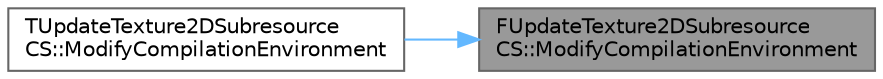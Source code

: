 digraph "FUpdateTexture2DSubresourceCS::ModifyCompilationEnvironment"
{
 // INTERACTIVE_SVG=YES
 // LATEX_PDF_SIZE
  bgcolor="transparent";
  edge [fontname=Helvetica,fontsize=10,labelfontname=Helvetica,labelfontsize=10];
  node [fontname=Helvetica,fontsize=10,shape=box,height=0.2,width=0.4];
  rankdir="RL";
  Node1 [id="Node000001",label="FUpdateTexture2DSubresource\lCS::ModifyCompilationEnvironment",height=0.2,width=0.4,color="gray40", fillcolor="grey60", style="filled", fontcolor="black",tooltip=" "];
  Node1 -> Node2 [id="edge1_Node000001_Node000002",dir="back",color="steelblue1",style="solid",tooltip=" "];
  Node2 [id="Node000002",label="TUpdateTexture2DSubresource\lCS::ModifyCompilationEnvironment",height=0.2,width=0.4,color="grey40", fillcolor="white", style="filled",URL="$d2/d02/classTUpdateTexture2DSubresourceCS.html#a93c9831955e8d80dc23be36a427eb280",tooltip=" "];
}

